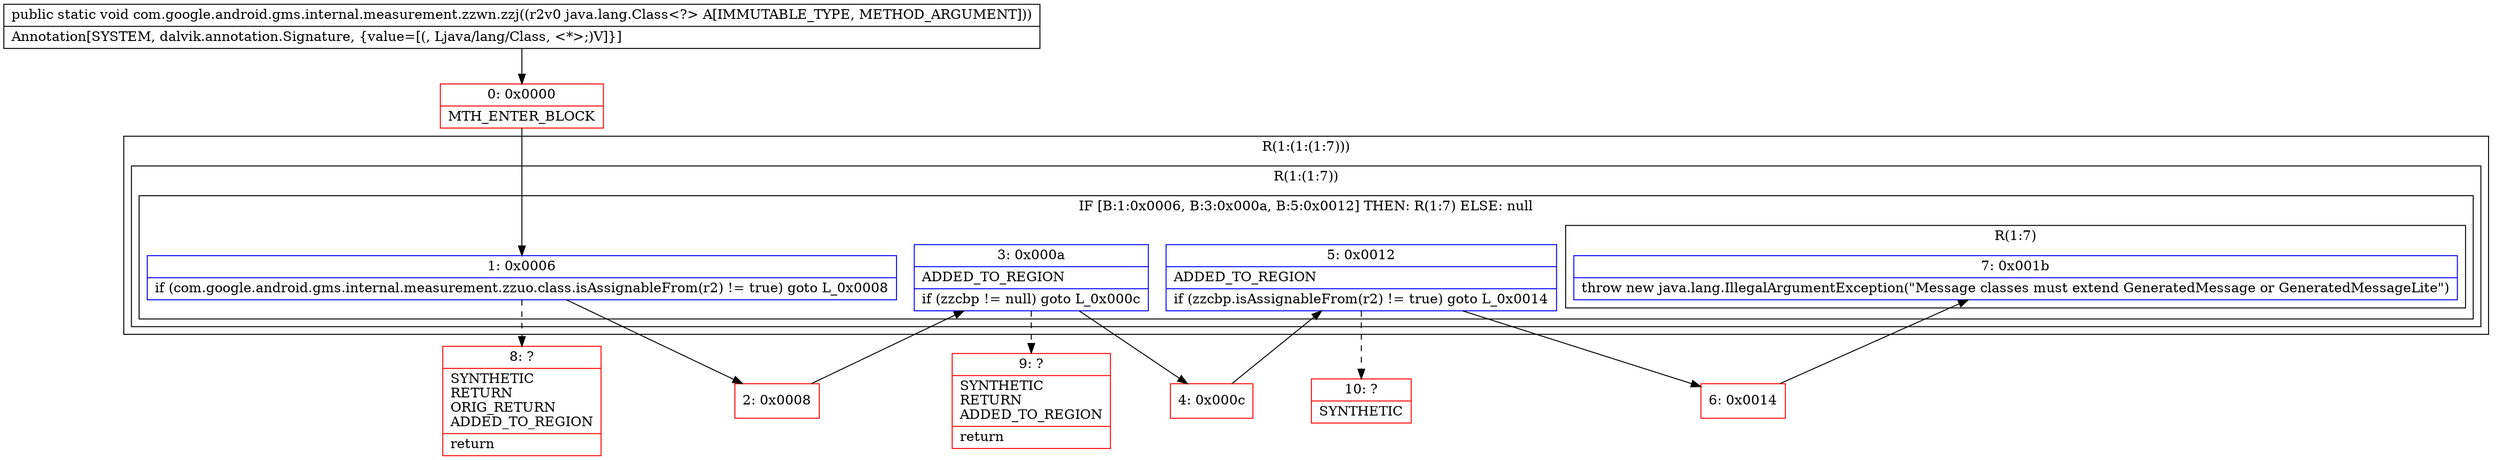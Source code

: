 digraph "CFG forcom.google.android.gms.internal.measurement.zzwn.zzj(Ljava\/lang\/Class;)V" {
subgraph cluster_Region_1417735401 {
label = "R(1:(1:(1:7)))";
node [shape=record,color=blue];
subgraph cluster_Region_752149810 {
label = "R(1:(1:7))";
node [shape=record,color=blue];
subgraph cluster_IfRegion_1017825288 {
label = "IF [B:1:0x0006, B:3:0x000a, B:5:0x0012] THEN: R(1:7) ELSE: null";
node [shape=record,color=blue];
Node_1 [shape=record,label="{1\:\ 0x0006|if (com.google.android.gms.internal.measurement.zzuo.class.isAssignableFrom(r2) != true) goto L_0x0008\l}"];
Node_3 [shape=record,label="{3\:\ 0x000a|ADDED_TO_REGION\l|if (zzcbp != null) goto L_0x000c\l}"];
Node_5 [shape=record,label="{5\:\ 0x0012|ADDED_TO_REGION\l|if (zzcbp.isAssignableFrom(r2) != true) goto L_0x0014\l}"];
subgraph cluster_Region_1634364386 {
label = "R(1:7)";
node [shape=record,color=blue];
Node_7 [shape=record,label="{7\:\ 0x001b|throw new java.lang.IllegalArgumentException(\"Message classes must extend GeneratedMessage or GeneratedMessageLite\")\l}"];
}
}
}
}
Node_0 [shape=record,color=red,label="{0\:\ 0x0000|MTH_ENTER_BLOCK\l}"];
Node_2 [shape=record,color=red,label="{2\:\ 0x0008}"];
Node_4 [shape=record,color=red,label="{4\:\ 0x000c}"];
Node_6 [shape=record,color=red,label="{6\:\ 0x0014}"];
Node_8 [shape=record,color=red,label="{8\:\ ?|SYNTHETIC\lRETURN\lORIG_RETURN\lADDED_TO_REGION\l|return\l}"];
Node_9 [shape=record,color=red,label="{9\:\ ?|SYNTHETIC\lRETURN\lADDED_TO_REGION\l|return\l}"];
Node_10 [shape=record,color=red,label="{10\:\ ?|SYNTHETIC\l}"];
MethodNode[shape=record,label="{public static void com.google.android.gms.internal.measurement.zzwn.zzj((r2v0 java.lang.Class\<?\> A[IMMUTABLE_TYPE, METHOD_ARGUMENT]))  | Annotation[SYSTEM, dalvik.annotation.Signature, \{value=[(, Ljava\/lang\/Class, \<*\>;)V]\}]\l}"];
MethodNode -> Node_0;
Node_1 -> Node_2;
Node_1 -> Node_8[style=dashed];
Node_3 -> Node_4;
Node_3 -> Node_9[style=dashed];
Node_5 -> Node_6;
Node_5 -> Node_10[style=dashed];
Node_0 -> Node_1;
Node_2 -> Node_3;
Node_4 -> Node_5;
Node_6 -> Node_7;
}

